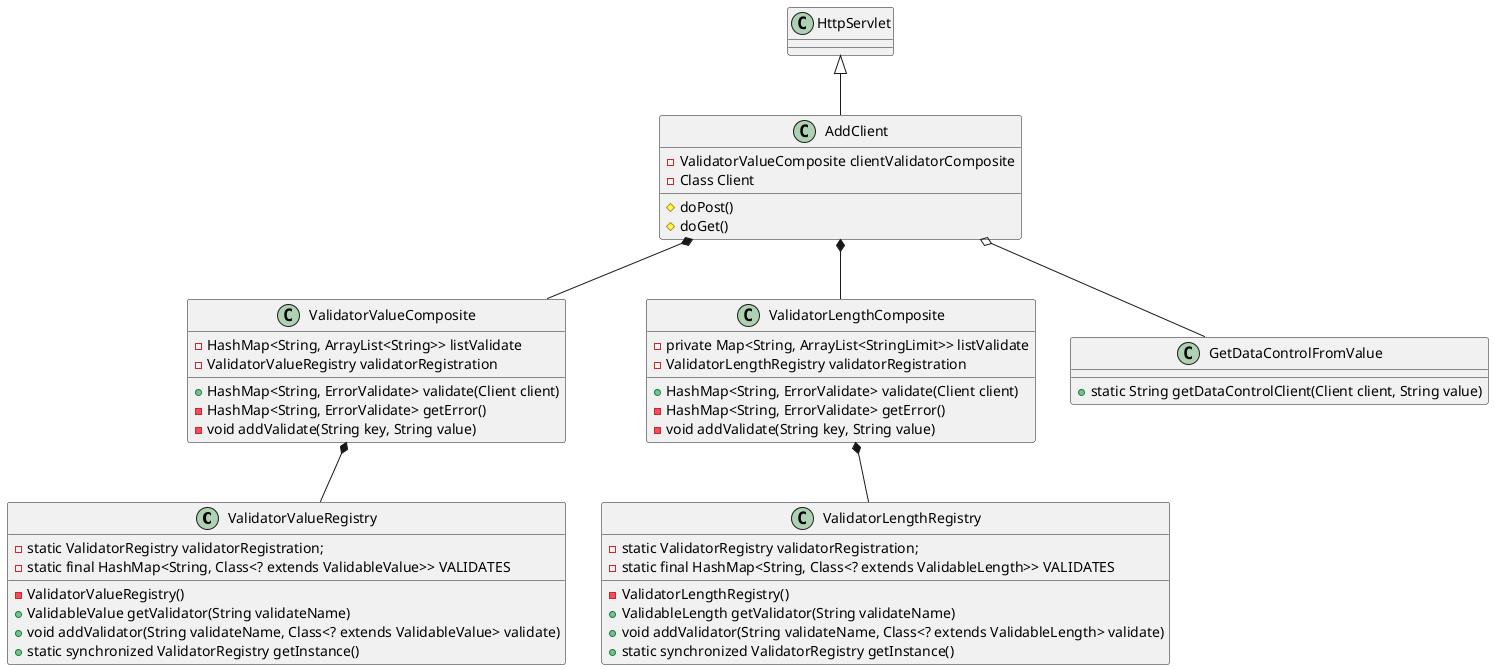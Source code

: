 @startuml validator02
class ValidatorValueRegistry{
  -static ValidatorRegistry validatorRegistration;
  -static final HashMap<String, Class<? extends ValidableValue>> VALIDATES 
  -ValidatorValueRegistry() 
  +ValidableValue getValidator(String validateName)
  +void addValidator(String validateName, Class<? extends ValidableValue> validate) 
  +static synchronized ValidatorRegistry getInstance() 
}
class ValidatorLengthRegistry{
  -static ValidatorRegistry validatorRegistration;
  -static final HashMap<String, Class<? extends ValidableLength>> VALIDATES 
  -ValidatorLengthRegistry() 
  +ValidableLength getValidator(String validateName)
  +void addValidator(String validateName, Class<? extends ValidableLength> validate) 
  +static synchronized ValidatorRegistry getInstance() 
}
class ValidatorValueComposite{
  -HashMap<String, ArrayList<String>> listValidate
  -ValidatorValueRegistry validatorRegistration
  +HashMap<String, ErrorValidate> validate(Client client)
  -HashMap<String, ErrorValidate> getError()
  -void addValidate(String key, String value)  
}
class ValidatorLengthComposite{
  - private Map<String, ArrayList<StringLimit>> listValidate
  -ValidatorLengthRegistry validatorRegistration
  +HashMap<String, ErrorValidate> validate(Client client)
  -HashMap<String, ErrorValidate> getError()
  -void addValidate(String key, String value)  
}
class AddClient {
  -ValidatorValueComposite clientValidatorComposite
  -Class Client
   # doPost()
   # doGet()
}
class  HttpServlet{
}
class GetDataControlFromValue{
  +static String getDataControlClient(Client client, String value) 
}


ValidatorValueComposite *-- ValidatorValueRegistry
ValidatorLengthComposite *-- ValidatorLengthRegistry
HttpServlet  <|--  AddClient 
AddClient  *-- ValidatorValueComposite
AddClient  *-- ValidatorLengthComposite
AddClient o-- GetDataControlFromValue
@enduml